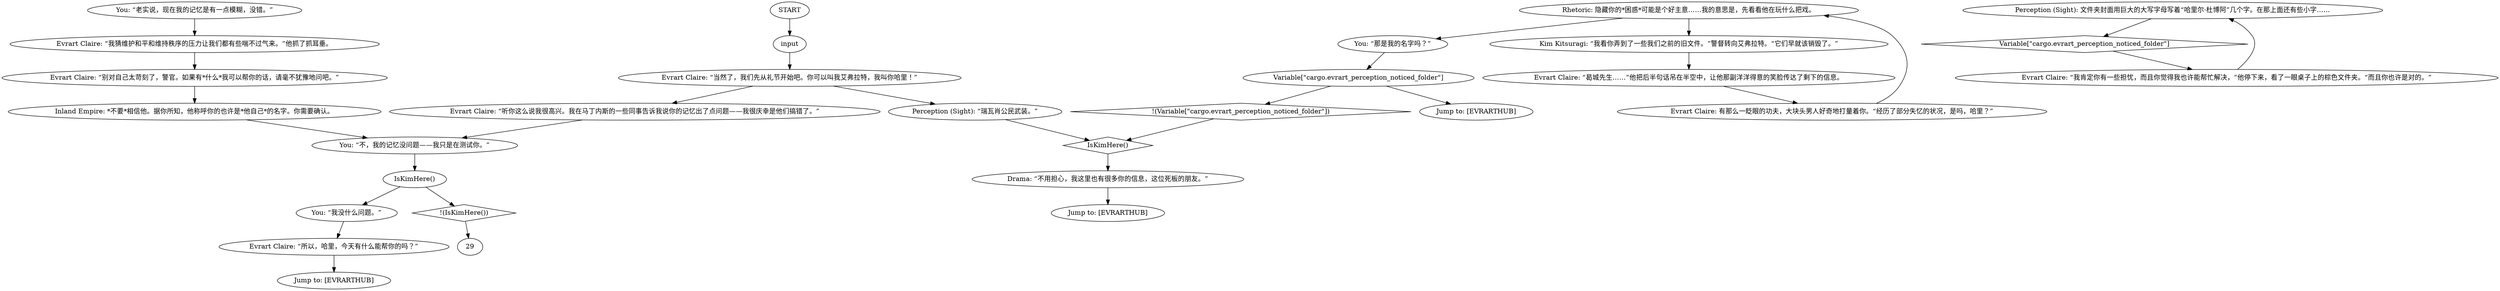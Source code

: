# CONTAINERYARD / EVRART MR DU BOIS
# "You called, me *Mr. Du Bois*, why?"
# ==================================================
digraph G {
	  0 [label="START"];
	  1 [label="input"];
	  2 [label="Evrart Claire: “别对自己太苛刻了，警官。如果有*什么*我可以帮你的话，请毫不犹豫地问吧。”"];
	  3 [label="Perception (Sight): 文件夹封面用巨大的大写字母写着“哈里尔·杜博阿”几个字。在那上面还有些小字……"];
	  4 [label="Inland Empire: *不要*相信他。据你所知，他称呼你的也许是*他自己*的名字。你需要确认。"];
	  5 [label="Evrart Claire: “曷城先生……”他把后半句话吊在半空中，让他那副洋洋得意的笑脸传达了剩下的信息。"];
	  6 [label="Evrart Claire: “我猜维护和平和维持秩序的压力让我们都有些喘不过气来。”他抓了抓耳垂。"];
	  7 [label="Jump to: [EVRARTHUB]"];
	  8 [label="Rhetoric: 隐藏你的*困惑*可能是个好主意……我的意思是，先看看他在玩什么把戏。"];
	  9 [label="Evrart Claire: “当然了，我们先从礼节开始吧。你可以叫我艾弗拉特，我叫你哈里！”"];
	  10 [label="Evrart Claire: “所以，哈里，今天有什么能帮你的吗？”"];
	  11 [label="Jump to: [EVRARTHUB]"];
	  12 [label="You: “老实说，现在我的记忆是有一点模糊，没错。”"];
	  13 [label="You: “那是我的名字吗？”"];
	  14 [label="Evrart Claire: “听你这么说我很高兴。我在马丁内斯的一些同事告诉我说你的记忆出了点问题——我很庆幸是他们搞错了。”"];
	  15 [label="IsKimHere()"];
	  16 [label="IsKimHere()", shape=diamond];
	  17 [label="!(IsKimHere())", shape=diamond];
	  18 [label="You: “我没什么问题。”"];
	  19 [label="Perception (Sight): “瑞瓦肖公民武装。”"];
	  20 [label="Evrart Claire: “我肯定你有一些担忧，而且你觉得我也许能帮忙解决，”他停下来，看了一眼桌子上的棕色文件夹。“而且你也许是对的。”"];
	  21 [label="You: “不，我的记忆没问题——我只是在测试你。”"];
	  22 [label="Kim Kitsuragi: “我看你弄到了一些我们之前的旧文件。”警督转向艾弗拉特。“它们早就该销毁了。”"];
	  23 [label="Drama: “不用担心，我这里也有很多你的信息，这位死板的朋友。”"];
	  24 [label="Evrart Claire: 有那么一眨眼的功夫，大块头男人好奇地打量着你。“经历了部分失忆的状况，是吗，哈里？”"];
	  25 [label="Variable[\"cargo.evrart_perception_noticed_folder\"]"];
	  26 [label="Variable[\"cargo.evrart_perception_noticed_folder\"]", shape=diamond];
	  27 [label="!(Variable[\"cargo.evrart_perception_noticed_folder\"])", shape=diamond];
	  28 [label="Jump to: [EVRARTHUB]"];
	  0 -> 1
	  1 -> 9
	  2 -> 4
	  3 -> 26
	  4 -> 21
	  5 -> 24
	  6 -> 2
	  8 -> 13
	  8 -> 22
	  9 -> 19
	  9 -> 14
	  10 -> 7
	  12 -> 6
	  13 -> 25
	  14 -> 21
	  15 -> 17
	  15 -> 18
	  16 -> 23
	  17 -> 29
	  18 -> 10
	  19 -> 16
	  20 -> 3
	  21 -> 15
	  22 -> 5
	  23 -> 11
	  24 -> 8
	  25 -> 27
	  25 -> 28
	  26 -> 20
	  27 -> 16
}

